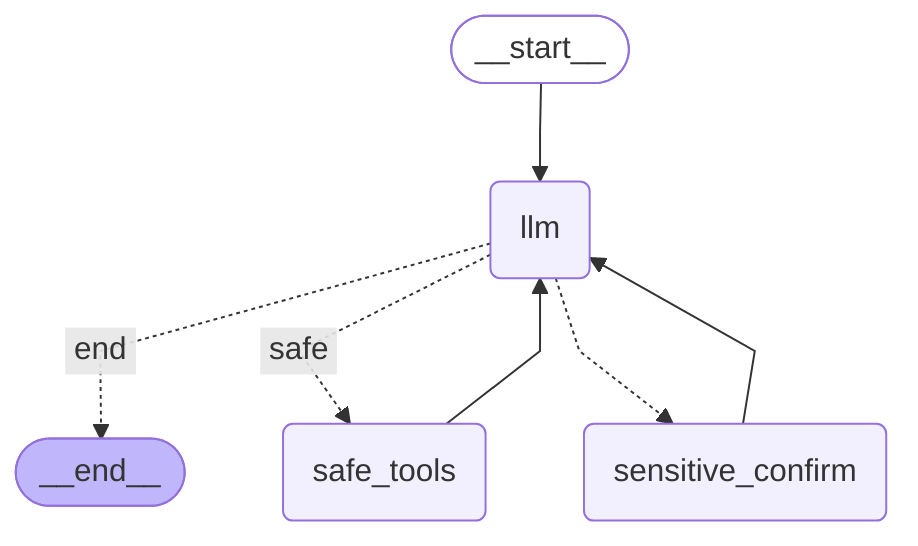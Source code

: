 ---
config:
  flowchart:
    curve: linear
---
graph TD;
	__start__([<p>__start__</p>]):::first
	llm(llm)
	safe_tools(safe_tools)
	sensitive_confirm(sensitive_confirm)
	__end__([<p>__end__</p>]):::last
	__start__ --> llm;
	llm -. &nbsp;end&nbsp; .-> __end__;
	llm -. &nbsp;safe&nbsp; .-> safe_tools;
	llm -.-> sensitive_confirm;
	safe_tools --> llm;
	sensitive_confirm --> llm;
	classDef default fill:#f2f0ff,line-height:1.2
	classDef first fill-opacity:0
	classDef last fill:#bfb6fc